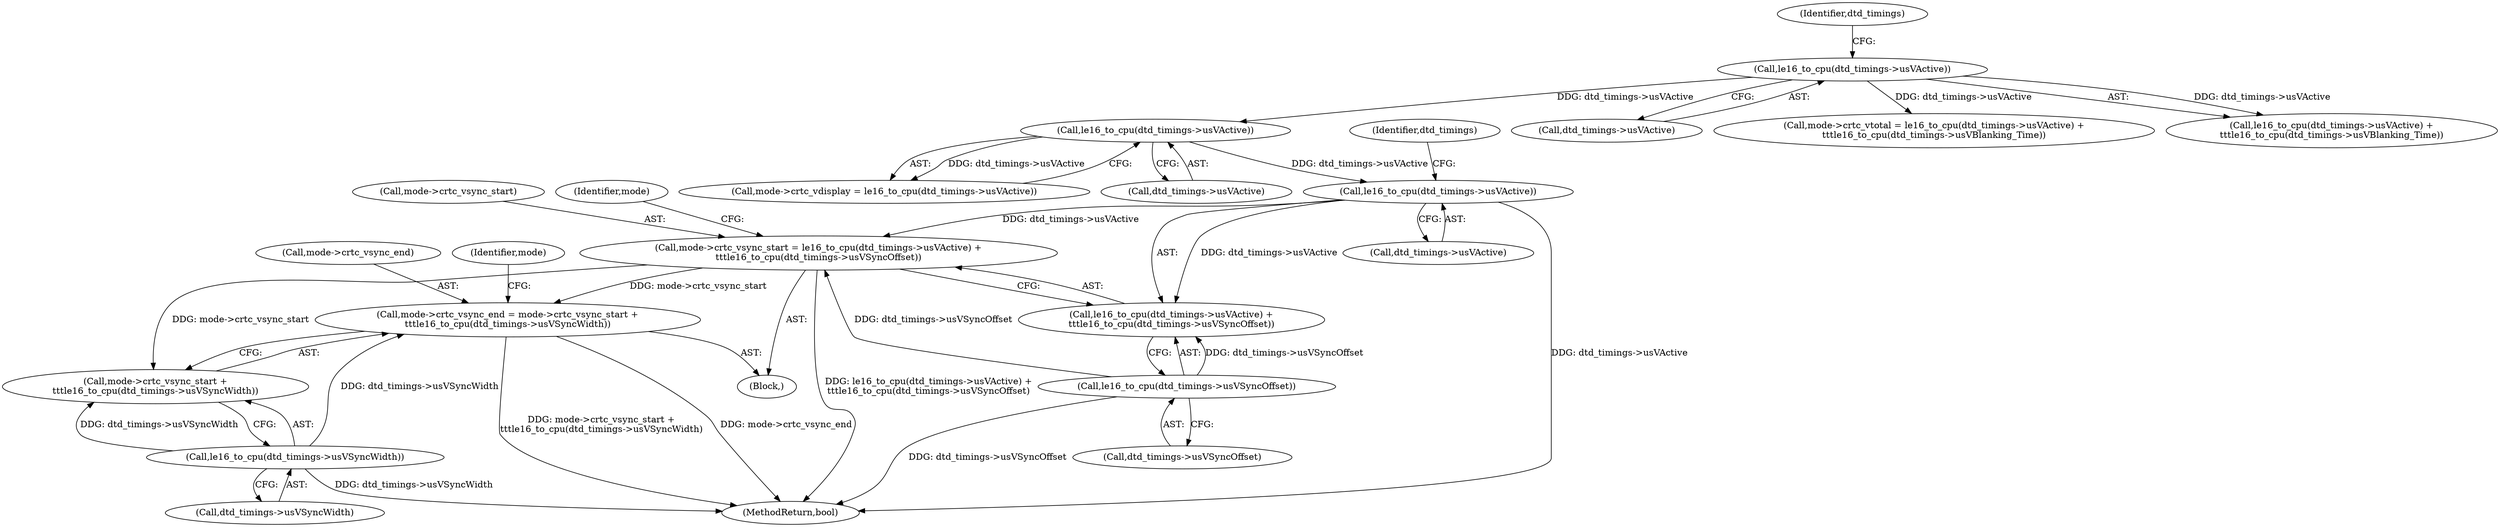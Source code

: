 digraph "0_linux_0031c41be5c529f8329e327b63cde92ba1284842@pointer" {
"1000475" [label="(Call,mode->crtc_vsync_end = mode->crtc_vsync_start +\n\t\t\tle16_to_cpu(dtd_timings->usVSyncWidth))"];
"1000462" [label="(Call,mode->crtc_vsync_start = le16_to_cpu(dtd_timings->usVActive) +\n\t\t\tle16_to_cpu(dtd_timings->usVSyncOffset))"];
"1000467" [label="(Call,le16_to_cpu(dtd_timings->usVActive))"];
"1000458" [label="(Call,le16_to_cpu(dtd_timings->usVActive))"];
"1000446" [label="(Call,le16_to_cpu(dtd_timings->usVActive))"];
"1000471" [label="(Call,le16_to_cpu(dtd_timings->usVSyncOffset))"];
"1000483" [label="(Call,le16_to_cpu(dtd_timings->usVSyncWidth))"];
"1000479" [label="(Call,mode->crtc_vsync_start +\n\t\t\tle16_to_cpu(dtd_timings->usVSyncWidth))"];
"1000466" [label="(Call,le16_to_cpu(dtd_timings->usVActive) +\n\t\t\tle16_to_cpu(dtd_timings->usVSyncOffset))"];
"1000471" [label="(Call,le16_to_cpu(dtd_timings->usVSyncOffset))"];
"1000558" [label="(MethodReturn,bool)"];
"1000463" [label="(Call,mode->crtc_vsync_start)"];
"1000476" [label="(Call,mode->crtc_vsync_end)"];
"1000477" [label="(Identifier,mode)"];
"1000454" [label="(Call,mode->crtc_vdisplay = le16_to_cpu(dtd_timings->usVActive))"];
"1000447" [label="(Call,dtd_timings->usVActive)"];
"1000144" [label="(Block,)"];
"1000475" [label="(Call,mode->crtc_vsync_end = mode->crtc_vsync_start +\n\t\t\tle16_to_cpu(dtd_timings->usVSyncWidth))"];
"1000483" [label="(Call,le16_to_cpu(dtd_timings->usVSyncWidth))"];
"1000441" [label="(Call,mode->crtc_vtotal = le16_to_cpu(dtd_timings->usVActive) +\n\t\t\tle16_to_cpu(dtd_timings->usVBlanking_Time))"];
"1000459" [label="(Call,dtd_timings->usVActive)"];
"1000489" [label="(Identifier,mode)"];
"1000467" [label="(Call,le16_to_cpu(dtd_timings->usVActive))"];
"1000472" [label="(Call,dtd_timings->usVSyncOffset)"];
"1000445" [label="(Call,le16_to_cpu(dtd_timings->usVActive) +\n\t\t\tle16_to_cpu(dtd_timings->usVBlanking_Time))"];
"1000458" [label="(Call,le16_to_cpu(dtd_timings->usVActive))"];
"1000462" [label="(Call,mode->crtc_vsync_start = le16_to_cpu(dtd_timings->usVActive) +\n\t\t\tle16_to_cpu(dtd_timings->usVSyncOffset))"];
"1000484" [label="(Call,dtd_timings->usVSyncWidth)"];
"1000473" [label="(Identifier,dtd_timings)"];
"1000468" [label="(Call,dtd_timings->usVActive)"];
"1000446" [label="(Call,le16_to_cpu(dtd_timings->usVActive))"];
"1000452" [label="(Identifier,dtd_timings)"];
"1000475" -> "1000144"  [label="AST: "];
"1000475" -> "1000479"  [label="CFG: "];
"1000476" -> "1000475"  [label="AST: "];
"1000479" -> "1000475"  [label="AST: "];
"1000489" -> "1000475"  [label="CFG: "];
"1000475" -> "1000558"  [label="DDG: mode->crtc_vsync_end"];
"1000475" -> "1000558"  [label="DDG: mode->crtc_vsync_start +\n\t\t\tle16_to_cpu(dtd_timings->usVSyncWidth)"];
"1000462" -> "1000475"  [label="DDG: mode->crtc_vsync_start"];
"1000483" -> "1000475"  [label="DDG: dtd_timings->usVSyncWidth"];
"1000462" -> "1000144"  [label="AST: "];
"1000462" -> "1000466"  [label="CFG: "];
"1000463" -> "1000462"  [label="AST: "];
"1000466" -> "1000462"  [label="AST: "];
"1000477" -> "1000462"  [label="CFG: "];
"1000462" -> "1000558"  [label="DDG: le16_to_cpu(dtd_timings->usVActive) +\n\t\t\tle16_to_cpu(dtd_timings->usVSyncOffset)"];
"1000467" -> "1000462"  [label="DDG: dtd_timings->usVActive"];
"1000471" -> "1000462"  [label="DDG: dtd_timings->usVSyncOffset"];
"1000462" -> "1000479"  [label="DDG: mode->crtc_vsync_start"];
"1000467" -> "1000466"  [label="AST: "];
"1000467" -> "1000468"  [label="CFG: "];
"1000468" -> "1000467"  [label="AST: "];
"1000473" -> "1000467"  [label="CFG: "];
"1000467" -> "1000558"  [label="DDG: dtd_timings->usVActive"];
"1000467" -> "1000466"  [label="DDG: dtd_timings->usVActive"];
"1000458" -> "1000467"  [label="DDG: dtd_timings->usVActive"];
"1000458" -> "1000454"  [label="AST: "];
"1000458" -> "1000459"  [label="CFG: "];
"1000459" -> "1000458"  [label="AST: "];
"1000454" -> "1000458"  [label="CFG: "];
"1000458" -> "1000454"  [label="DDG: dtd_timings->usVActive"];
"1000446" -> "1000458"  [label="DDG: dtd_timings->usVActive"];
"1000446" -> "1000445"  [label="AST: "];
"1000446" -> "1000447"  [label="CFG: "];
"1000447" -> "1000446"  [label="AST: "];
"1000452" -> "1000446"  [label="CFG: "];
"1000446" -> "1000441"  [label="DDG: dtd_timings->usVActive"];
"1000446" -> "1000445"  [label="DDG: dtd_timings->usVActive"];
"1000471" -> "1000466"  [label="AST: "];
"1000471" -> "1000472"  [label="CFG: "];
"1000472" -> "1000471"  [label="AST: "];
"1000466" -> "1000471"  [label="CFG: "];
"1000471" -> "1000558"  [label="DDG: dtd_timings->usVSyncOffset"];
"1000471" -> "1000466"  [label="DDG: dtd_timings->usVSyncOffset"];
"1000483" -> "1000479"  [label="AST: "];
"1000483" -> "1000484"  [label="CFG: "];
"1000484" -> "1000483"  [label="AST: "];
"1000479" -> "1000483"  [label="CFG: "];
"1000483" -> "1000558"  [label="DDG: dtd_timings->usVSyncWidth"];
"1000483" -> "1000479"  [label="DDG: dtd_timings->usVSyncWidth"];
}
